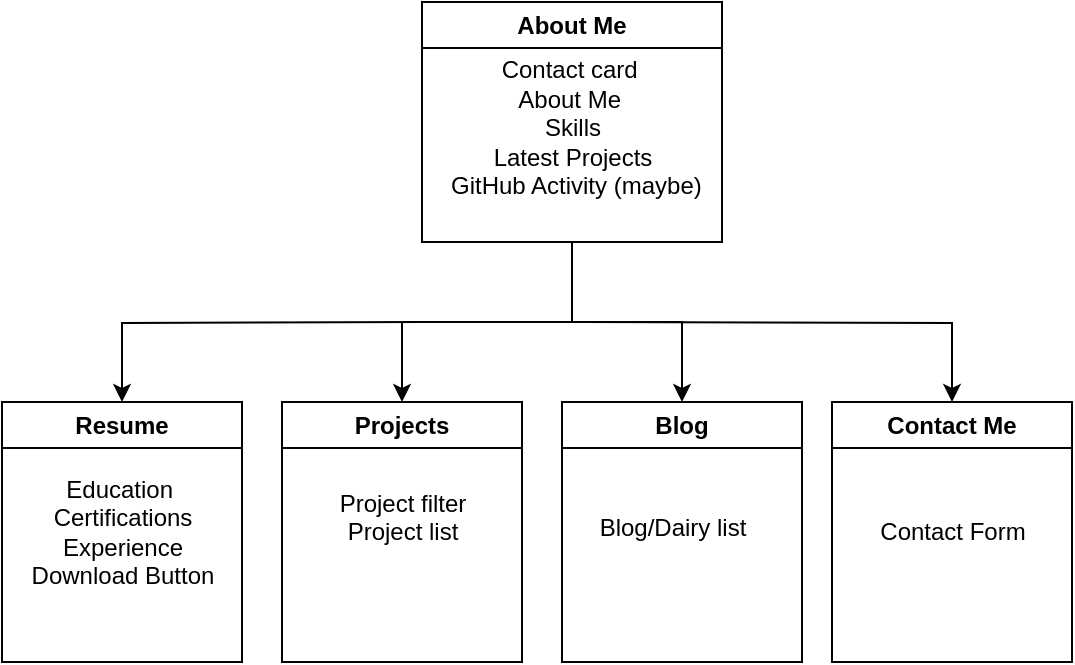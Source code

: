 <mxfile version="27.1.1">
  <diagram name="Page-1" id="XVR6JxB19I4pDz7G-dso">
    <mxGraphModel dx="584" dy="958" grid="1" gridSize="10" guides="1" tooltips="1" connect="1" arrows="1" fold="1" page="1" pageScale="1" pageWidth="850" pageHeight="1100" background="none" math="0" shadow="0" adaptiveColors="simple">
      <root>
        <mxCell id="0" />
        <mxCell id="1" parent="0" />
        <mxCell id="wcXxubAUedBhoCoWZDQK-26" style="edgeStyle=orthogonalEdgeStyle;rounded=0;orthogonalLoop=1;jettySize=auto;html=1;entryX=0.5;entryY=0;entryDx=0;entryDy=0;labelBackgroundColor=none;fontColor=default;" edge="1" parent="1" source="wcXxubAUedBhoCoWZDQK-1" target="wcXxubAUedBhoCoWZDQK-8">
          <mxGeometry relative="1" as="geometry" />
        </mxCell>
        <mxCell id="wcXxubAUedBhoCoWZDQK-27" style="edgeStyle=orthogonalEdgeStyle;rounded=0;orthogonalLoop=1;jettySize=auto;html=1;entryX=0.5;entryY=0;entryDx=0;entryDy=0;labelBackgroundColor=none;fontColor=default;" edge="1" parent="1" source="wcXxubAUedBhoCoWZDQK-1" target="wcXxubAUedBhoCoWZDQK-10">
          <mxGeometry relative="1" as="geometry" />
        </mxCell>
        <mxCell id="wcXxubAUedBhoCoWZDQK-28" style="edgeStyle=orthogonalEdgeStyle;rounded=0;orthogonalLoop=1;jettySize=auto;html=1;entryX=0.5;entryY=0;entryDx=0;entryDy=0;labelBackgroundColor=none;fontColor=default;" edge="1" parent="1" target="wcXxubAUedBhoCoWZDQK-4">
          <mxGeometry relative="1" as="geometry">
            <mxPoint x="220" y="320" as="sourcePoint" />
          </mxGeometry>
        </mxCell>
        <mxCell id="wcXxubAUedBhoCoWZDQK-29" style="edgeStyle=orthogonalEdgeStyle;rounded=0;orthogonalLoop=1;jettySize=auto;html=1;entryX=0.5;entryY=0;entryDx=0;entryDy=0;" edge="1" parent="1" target="wcXxubAUedBhoCoWZDQK-12">
          <mxGeometry relative="1" as="geometry">
            <mxPoint x="300" y="320" as="sourcePoint" />
          </mxGeometry>
        </mxCell>
        <mxCell id="wcXxubAUedBhoCoWZDQK-1" value="About Me" style="swimlane;whiteSpace=wrap;html=1;labelBackgroundColor=none;" vertex="1" parent="1">
          <mxGeometry x="220" y="160" width="150" height="120" as="geometry" />
        </mxCell>
        <mxCell id="wcXxubAUedBhoCoWZDQK-3" value="Contact card&amp;nbsp;&lt;div&gt;About Me&amp;nbsp;&lt;/div&gt;&lt;div&gt;Skills&lt;/div&gt;&lt;div&gt;Latest Projects&lt;/div&gt;&lt;div&gt;&amp;nbsp;GitHub Activity (maybe)&lt;/div&gt;&lt;div&gt;&lt;br&gt;&lt;/div&gt;" style="text;html=1;align=center;verticalAlign=middle;resizable=0;points=[];autosize=1;strokeColor=none;fillColor=none;labelBackgroundColor=none;" vertex="1" parent="wcXxubAUedBhoCoWZDQK-1">
          <mxGeometry y="20" width="150" height="100" as="geometry" />
        </mxCell>
        <mxCell id="wcXxubAUedBhoCoWZDQK-4" value="Resume" style="swimlane;whiteSpace=wrap;html=1;labelBackgroundColor=none;" vertex="1" parent="1">
          <mxGeometry x="10" y="360" width="120" height="130" as="geometry" />
        </mxCell>
        <mxCell id="wcXxubAUedBhoCoWZDQK-5" value="&lt;div&gt;Education&amp;nbsp;&lt;/div&gt;&lt;div&gt;Certifications&lt;/div&gt;&lt;div&gt;Experience&lt;/div&gt;&lt;div&gt;Download Button&lt;/div&gt;" style="text;html=1;align=center;verticalAlign=middle;resizable=0;points=[];autosize=1;strokeColor=none;fillColor=none;labelBackgroundColor=none;" vertex="1" parent="wcXxubAUedBhoCoWZDQK-4">
          <mxGeometry x="5" y="30" width="110" height="70" as="geometry" />
        </mxCell>
        <mxCell id="wcXxubAUedBhoCoWZDQK-8" value="Blog" style="swimlane;whiteSpace=wrap;html=1;labelBackgroundColor=none;" vertex="1" parent="1">
          <mxGeometry x="290" y="360" width="120" height="130" as="geometry" />
        </mxCell>
        <mxCell id="wcXxubAUedBhoCoWZDQK-9" value="&lt;div&gt;Blog/Dairy list&lt;/div&gt;&lt;div&gt;&lt;br&gt;&lt;/div&gt;" style="text;html=1;align=center;verticalAlign=middle;resizable=0;points=[];autosize=1;strokeColor=none;fillColor=none;labelBackgroundColor=none;" vertex="1" parent="wcXxubAUedBhoCoWZDQK-8">
          <mxGeometry x="5" y="50" width="100" height="40" as="geometry" />
        </mxCell>
        <mxCell id="wcXxubAUedBhoCoWZDQK-10" value="Projects" style="swimlane;whiteSpace=wrap;html=1;labelBackgroundColor=none;" vertex="1" parent="1">
          <mxGeometry x="150" y="360" width="120" height="130" as="geometry" />
        </mxCell>
        <mxCell id="wcXxubAUedBhoCoWZDQK-11" value="&lt;div&gt;Project filter&lt;/div&gt;&lt;div&gt;Project list&lt;/div&gt;&lt;div&gt;&lt;br&gt;&lt;/div&gt;" style="text;html=1;align=center;verticalAlign=middle;resizable=0;points=[];autosize=1;strokeColor=none;fillColor=none;labelBackgroundColor=none;" vertex="1" parent="wcXxubAUedBhoCoWZDQK-10">
          <mxGeometry x="15" y="35" width="90" height="60" as="geometry" />
        </mxCell>
        <mxCell id="wcXxubAUedBhoCoWZDQK-12" value="Contact Me" style="swimlane;whiteSpace=wrap;html=1;labelBackgroundColor=none;" vertex="1" parent="1">
          <mxGeometry x="425" y="360" width="120" height="130" as="geometry" />
        </mxCell>
        <mxCell id="wcXxubAUedBhoCoWZDQK-13" value="&lt;div&gt;Contact Form&lt;/div&gt;" style="text;html=1;align=center;verticalAlign=middle;resizable=0;points=[];autosize=1;strokeColor=none;fillColor=none;labelBackgroundColor=none;" vertex="1" parent="wcXxubAUedBhoCoWZDQK-12">
          <mxGeometry x="10" y="50" width="100" height="30" as="geometry" />
        </mxCell>
      </root>
    </mxGraphModel>
  </diagram>
</mxfile>
